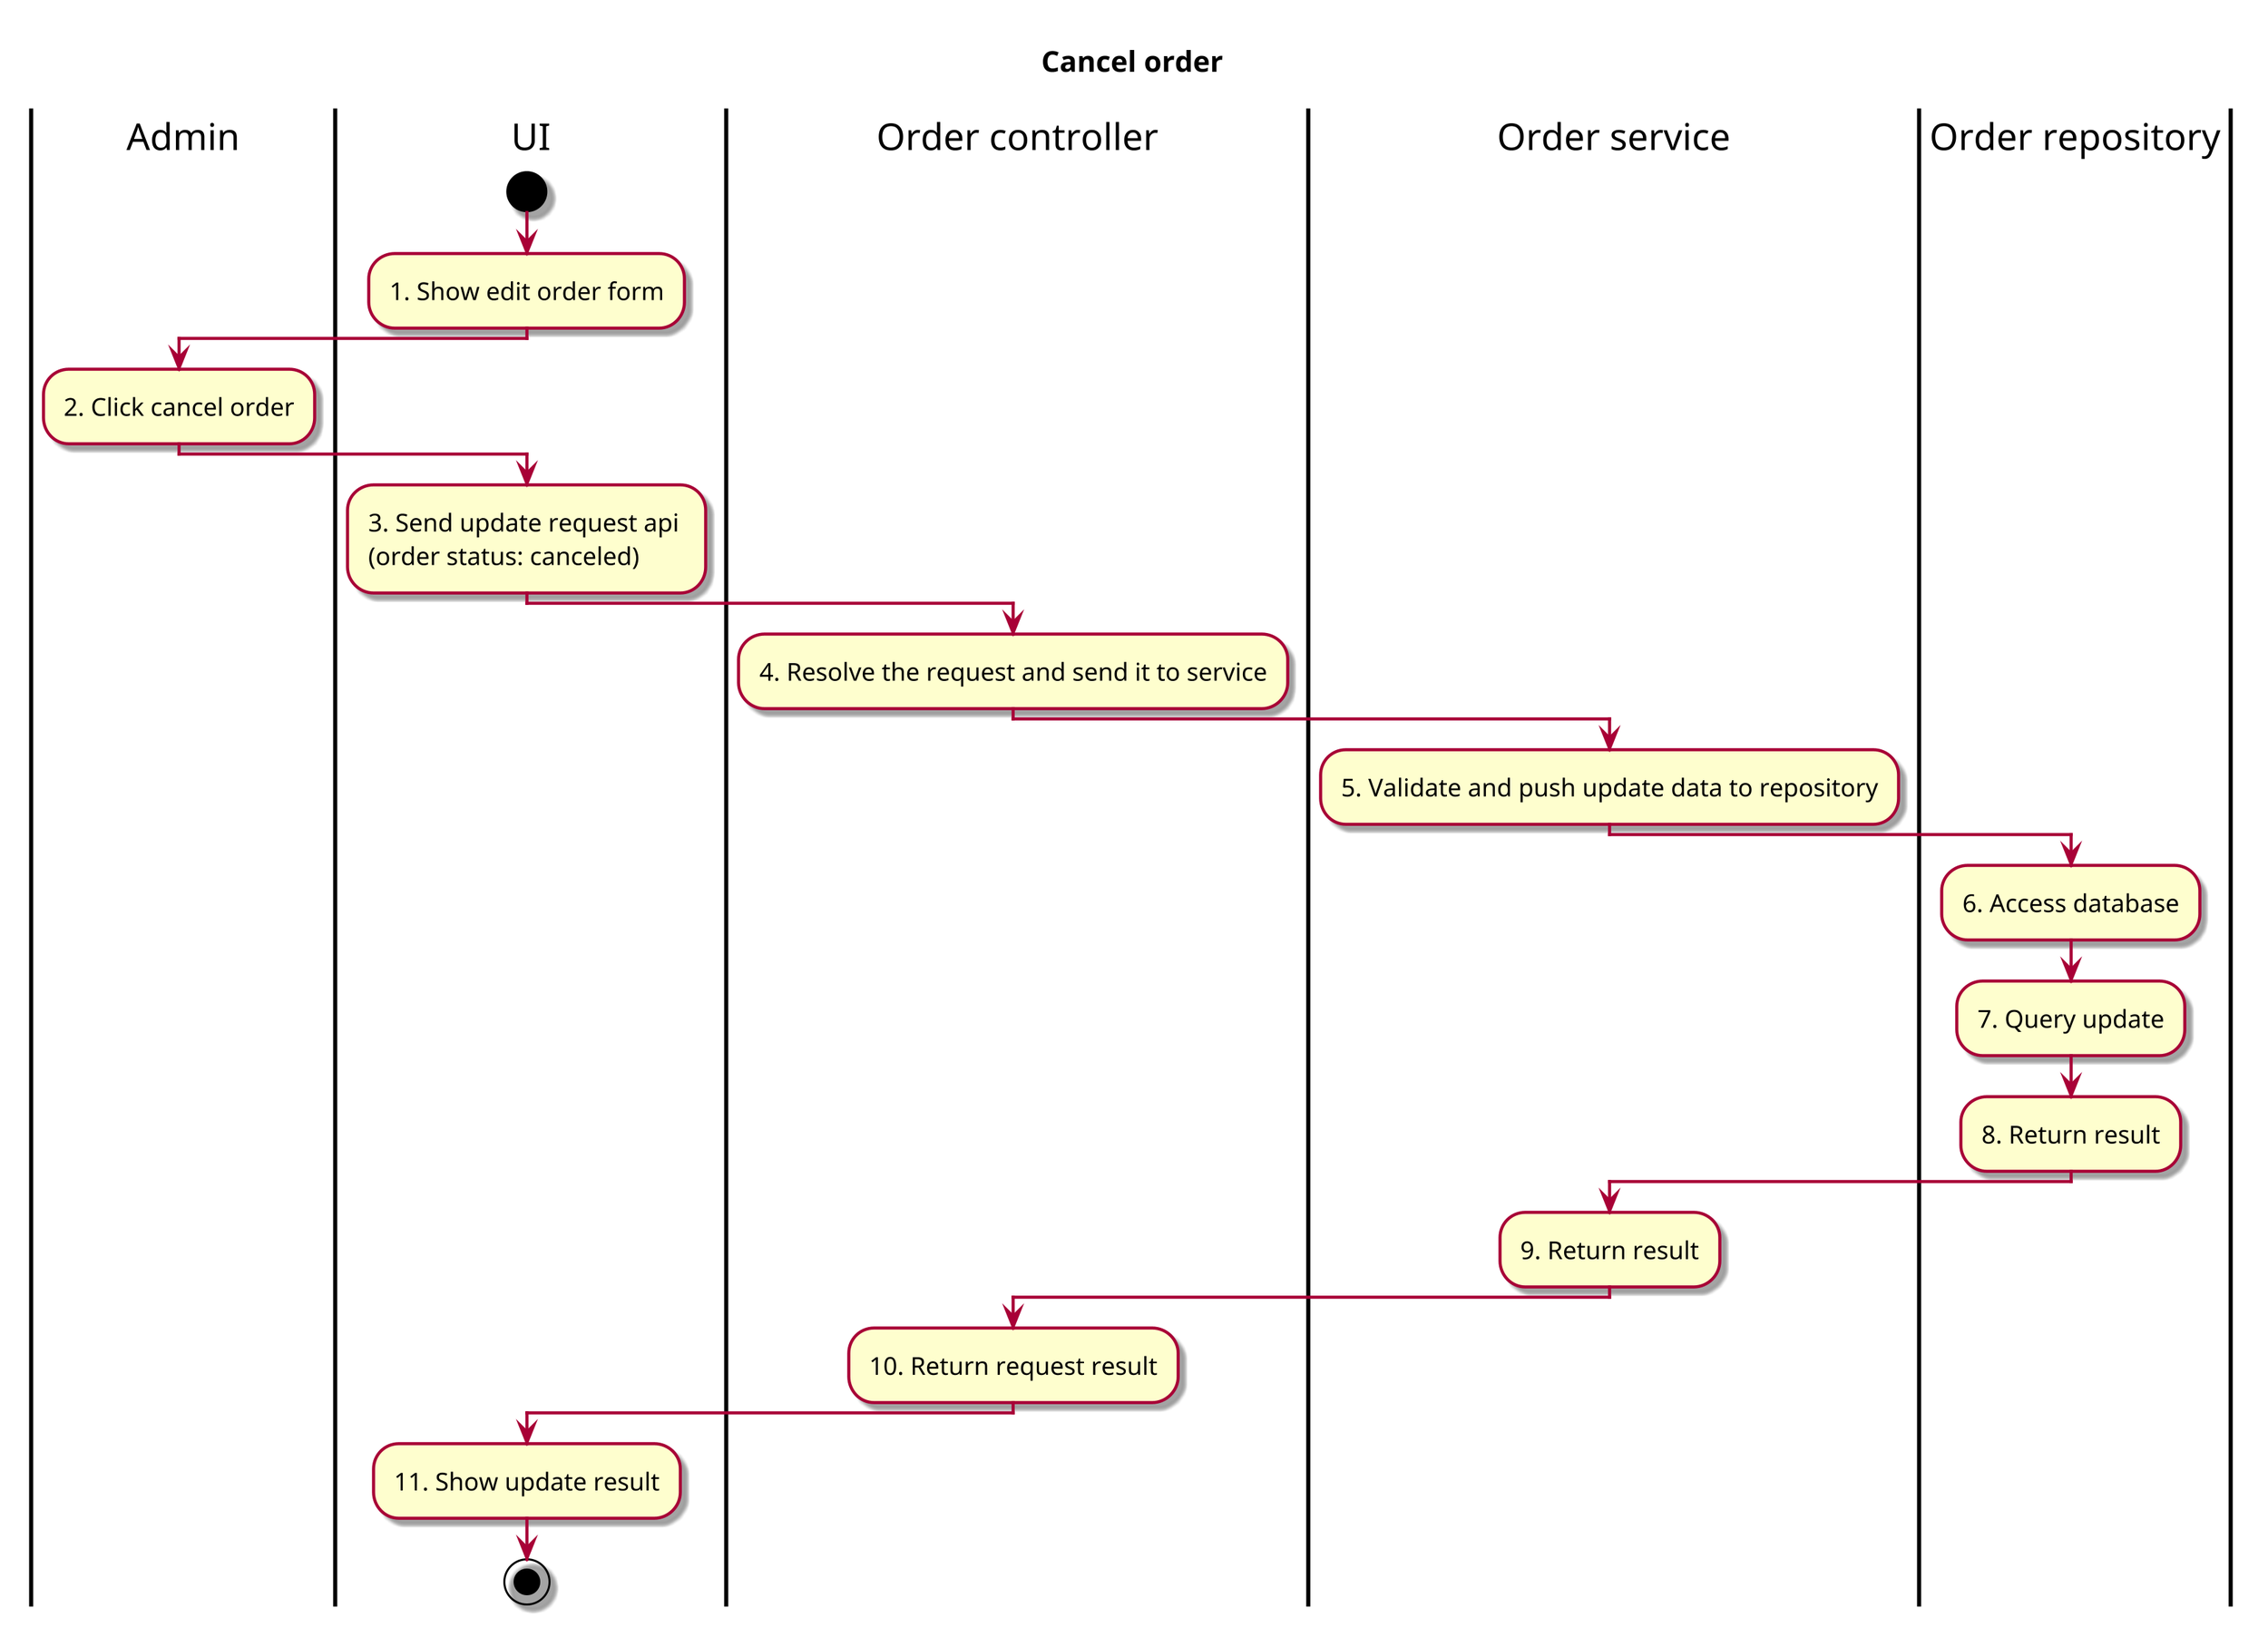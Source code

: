 @startuml ActCancel order
skin rose
!pragma useVerticalIf on
scale 3

title "Cancel order"

|Admin|
|UI|
start
    :1. Show edit order form;
    |Admin|
    :2. Click cancel order;
    |UI|
    :3. Send update request api \n(order status: canceled);
    |Order controller|
    :4. Resolve the request and send it to service;
    |Order service|
    :5. Validate and push update data to repository;
    |Order repository|
    :6. Access database;
    :7. Query update;
    :8. Return result;
    |Order service|
    :9. Return result;
    |Order controller|
    :10. Return request result;
    |UI|
    :11. Show update result;
stop




@enduml